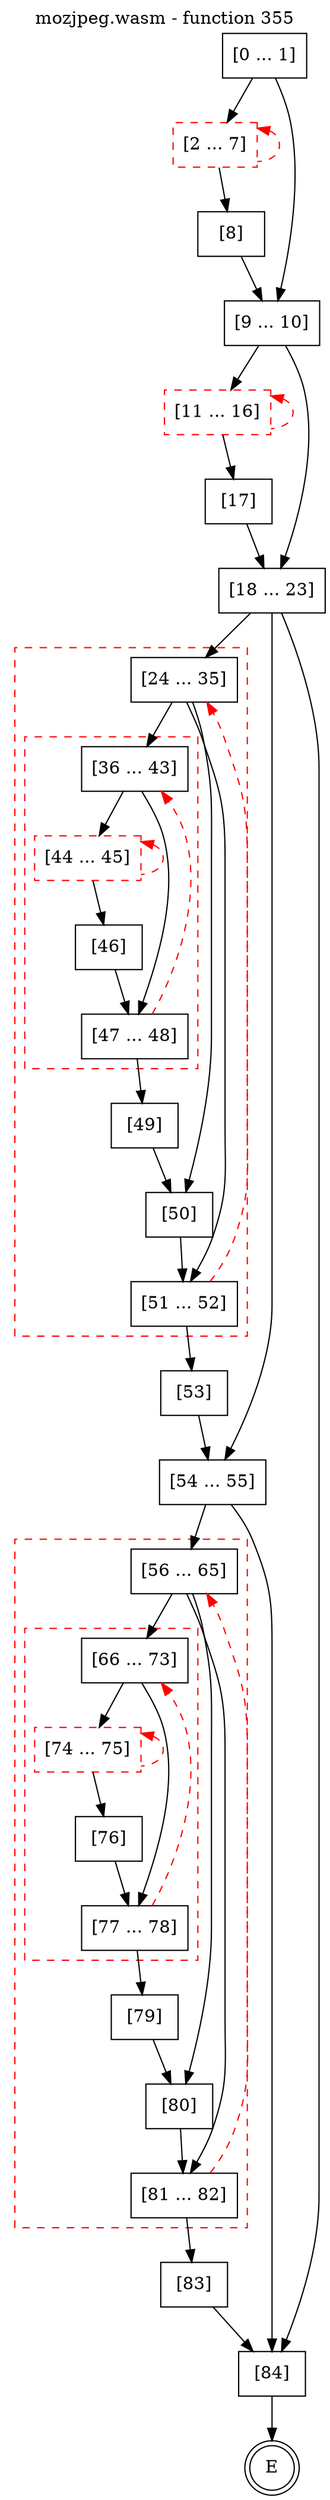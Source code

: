 digraph finite_state_machine {
    label = "mozjpeg.wasm - function 355"
    labelloc =  t
    labelfontsize = 16
    labelfontcolor = black
    labelfontname = "Helvetica"
    node [shape = doublecircle]; E ;
    node [shape = box];
    node [shape=box, color=black, style=solid] 0[label="[0 ... 1]"]
    node [shape=box, color=red, style=dashed] 2[label="[2 ... 7]"]
    node [shape=box, color=black, style=solid] 8[label="[8]"]
    node [shape=box, color=black, style=solid] 9[label="[9 ... 10]"]
    node [shape=box, color=red, style=dashed] 11[label="[11 ... 16]"]
    node [shape=box, color=black, style=solid] 17[label="[17]"]
    node [shape=box, color=black, style=solid] 18[label="[18 ... 23]"]
    subgraph cluster_24{
    label = "";
    style = dashed color = red;
    node [shape=box, color=black, style=solid] 24[label="[24 ... 35]"]
    subgraph cluster_36{
    label = "";
    style = dashed color = red;
    node [shape=box, color=black, style=solid] 36[label="[36 ... 43]"]
    node [shape=box, color=red, style=dashed] 44[label="[44 ... 45]"]
    node [shape=box, color=black, style=solid] 46[label="[46]"]
    node [shape=box, color=black, style=solid] 47[label="[47 ... 48]"]
    }
    node [shape=box, color=black, style=solid] 49[label="[49]"]
    node [shape=box, color=black, style=solid] 50[label="[50]"]
    node [shape=box, color=black, style=solid] 51[label="[51 ... 52]"]
    }
    node [shape=box, color=black, style=solid] 53[label="[53]"]
    node [shape=box, color=black, style=solid] 54[label="[54 ... 55]"]
    subgraph cluster_56{
    label = "";
    style = dashed color = red;
    node [shape=box, color=black, style=solid] 56[label="[56 ... 65]"]
    subgraph cluster_66{
    label = "";
    style = dashed color = red;
    node [shape=box, color=black, style=solid] 66[label="[66 ... 73]"]
    node [shape=box, color=red, style=dashed] 74[label="[74 ... 75]"]
    node [shape=box, color=black, style=solid] 76[label="[76]"]
    node [shape=box, color=black, style=solid] 77[label="[77 ... 78]"]
    }
    node [shape=box, color=black, style=solid] 79[label="[79]"]
    node [shape=box, color=black, style=solid] 80[label="[80]"]
    node [shape=box, color=black, style=solid] 81[label="[81 ... 82]"]
    }
    node [shape=box, color=black, style=solid] 83[label="[83]"]
    node [shape=box, color=black, style=solid] 84[label="[84]"]
    0 -> 2;
    0 -> 9;
    2 -> 8;
    2 -> 2[style="dashed" color="red" dir=back];
    8 -> 9;
    9 -> 11;
    9 -> 18;
    11 -> 17;
    11 -> 11[style="dashed" color="red" dir=back];
    17 -> 18;
    18 -> 24;
    18 -> 54;
    18 -> 84;
    24 -> 36;
    24 -> 50;
    24 -> 51;
    36 -> 44;
    36 -> 47;
    44 -> 46;
    44 -> 44[style="dashed" color="red" dir=back];
    46 -> 47;
    47 -> 36[style="dashed" color="red"];
    47 -> 49;
    49 -> 50;
    50 -> 51;
    51 -> 24[style="dashed" color="red"];
    51 -> 53;
    53 -> 54;
    54 -> 56;
    54 -> 84;
    56 -> 66;
    56 -> 80;
    56 -> 81;
    66 -> 74;
    66 -> 77;
    74 -> 76;
    74 -> 74[style="dashed" color="red" dir=back];
    76 -> 77;
    77 -> 66[style="dashed" color="red"];
    77 -> 79;
    79 -> 80;
    80 -> 81;
    81 -> 56[style="dashed" color="red"];
    81 -> 83;
    83 -> 84;
    84 -> E;
}
